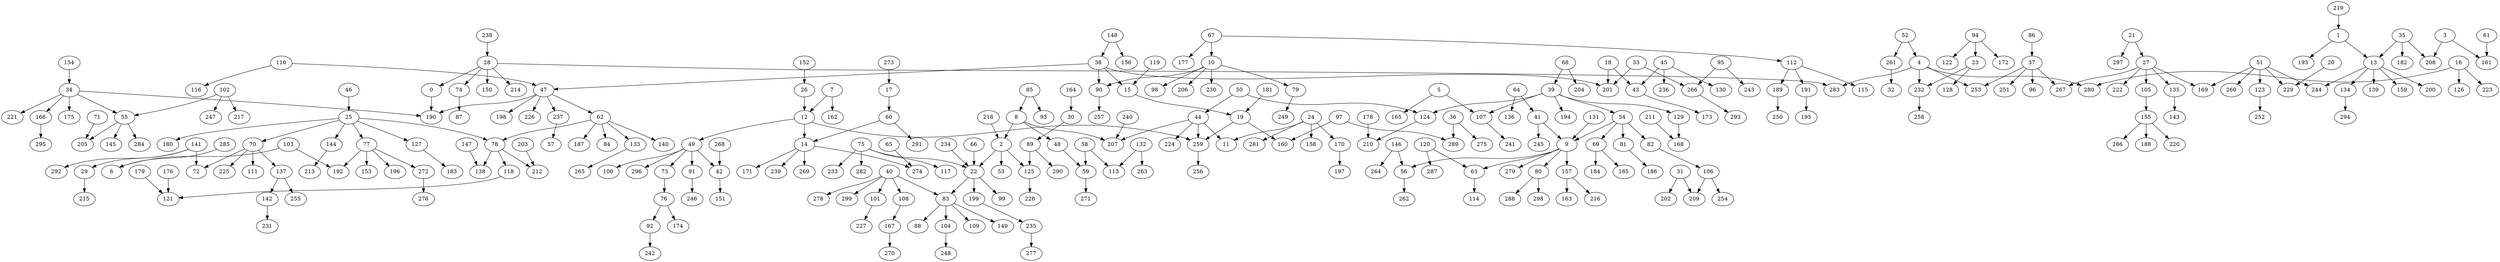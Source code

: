 digraph my_graph {
0;
190;
1;
13;
193;
2;
22;
53;
125;
3;
161;
208;
4;
232;
253;
280;
283;
5;
107;
165;
7;
12;
162;
8;
48;
207;
9;
56;
63;
80;
157;
279;
10;
79;
90;
98;
206;
230;
14;
49;
259;
134;
139;
159;
200;
244;
171;
239;
269;
274;
15;
19;
16;
126;
223;
17;
60;
18;
43;
201;
160;
20;
229;
21;
27;
297;
83;
99;
199;
23;
128;
24;
11;
170;
281;
25;
70;
77;
78;
127;
144;
180;
26;
105;
135;
169;
222;
267;
28;
74;
150;
214;
29;
215;
30;
89;
31;
202;
209;
33;
266;
34;
55;
166;
175;
221;
35;
182;
36;
275;
289;
37;
96;
251;
38;
47;
39;
54;
124;
129;
194;
40;
101;
108;
278;
299;
41;
245;
42;
151;
173;
44;
224;
45;
130;
236;
46;
62;
198;
226;
237;
59;
73;
91;
100;
296;
50;
51;
123;
260;
52;
261;
69;
81;
82;
145;
205;
284;
262;
58;
113;
271;
291;
61;
84;
133;
140;
187;
114;
64;
136;
65;
66;
67;
112;
177;
68;
204;
184;
185;
72;
111;
137;
225;
71;
76;
87;
75;
117;
233;
282;
92;
174;
153;
192;
196;
272;
118;
138;
212;
249;
288;
298;
186;
106;
88;
104;
109;
149;
85;
93;
86;
290;
257;
246;
242;
94;
122;
172;
95;
243;
97;
227;
102;
217;
247;
103;
6;
248;
155;
254;
241;
167;
110;
116;
115;
189;
191;
121;
119;
120;
287;
252;
210;
228;
183;
168;
131;
132;
263;
265;
294;
143;
142;
255;
141;
292;
231;
213;
146;
264;
147;
148;
156;
152;
154;
188;
220;
286;
163;
216;
164;
295;
270;
197;
176;
178;
179;
181;
250;
195;
235;
203;
211;
218;
219;
258;
234;
277;
57;
238;
240;
256;
32;
293;
268;
276;
273;
285;
158;
0->190
1->13
1->193
2->22
2->53
2->125
3->161
3->208
4->232
4->253
4->280
4->283
5->107
5->165
7->12
7->162
8->2
8->48
8->207
9->56
9->63
9->80
9->157
9->279
10->79
10->90
10->98
10->206
10->230
12->14
12->49
12->259
13->134
13->139
13->159
13->200
13->244
14->171
14->239
14->269
14->274
15->19
16->126
16->223
16->280
17->60
18->43
18->201
19->160
19->259
20->229
21->27
21->297
22->83
22->99
22->199
23->128
23->232
24->11
24->170
24->281
25->70
25->77
25->78
25->127
25->144
25->180
26->12
27->105
27->135
27->169
27->222
27->267
28->0
28->74
28->150
28->214
28->283
29->215
30->89
31->202
31->209
33->201
33->266
34->55
34->166
34->175
34->190
34->221
35->13
35->182
35->208
36->275
36->289
37->96
37->251
37->253
37->267
38->15
38->47
38->90
38->201
39->54
39->107
39->124
39->129
39->194
40->83
40->101
40->108
40->278
40->299
41->9
41->245
42->151
43->173
44->11
44->207
44->224
44->259
45->43
45->130
45->236
46->25
47->62
47->190
47->198
47->226
47->237
48->59
49->42
49->73
49->91
49->100
49->296
50->44
50->124
51->123
51->169
51->229
51->244
51->260
52->4
52->261
54->9
54->69
54->81
54->82
55->145
55->205
55->284
56->262
58->59
58->113
59->271
60->14
60->291
61->161
62->78
62->84
62->133
62->140
62->187
63->114
64->41
64->136
65->274
66->22
67->10
67->112
67->177
68->39
68->204
69->184
69->185
70->72
70->111
70->137
70->225
71->205
73->76
74->87
75->22
75->117
75->233
75->282
76->92
76->174
77->153
77->192
77->196
77->272
78->118
78->138
78->212
79->249
80->288
80->298
81->186
82->106
83->88
83->104
83->109
83->149
85->8
85->93
86->37
89->125
89->290
90->257
91->246
92->242
94->23
94->122
94->172
95->243
95->266
97->160
97->289
101->227
102->55
102->217
102->247
103->6
103->192
104->248
105->155
106->209
106->254
107->241
108->167
110->47
110->116
112->115
112->189
112->191
118->121
119->15
120->63
120->287
123->252
124->210
125->228
127->183
129->168
131->9
132->113
132->263
133->265
134->294
135->143
137->142
137->255
141->29
141->72
141->292
142->231
144->213
146->56
146->264
147->138
148->38
148->156
152->26
154->34
155->188
155->220
155->286
157->163
157->216
164->30
166->295
167->270
170->197
176->121
178->210
179->121
181->19
189->250
191->195
199->235
203->212
211->168
218->2
219->1
232->258
234->22
235->277
237->57
238->28
240->207
259->256
261->32
266->293
268->42
272->276
273->17
285->6
24->158
}